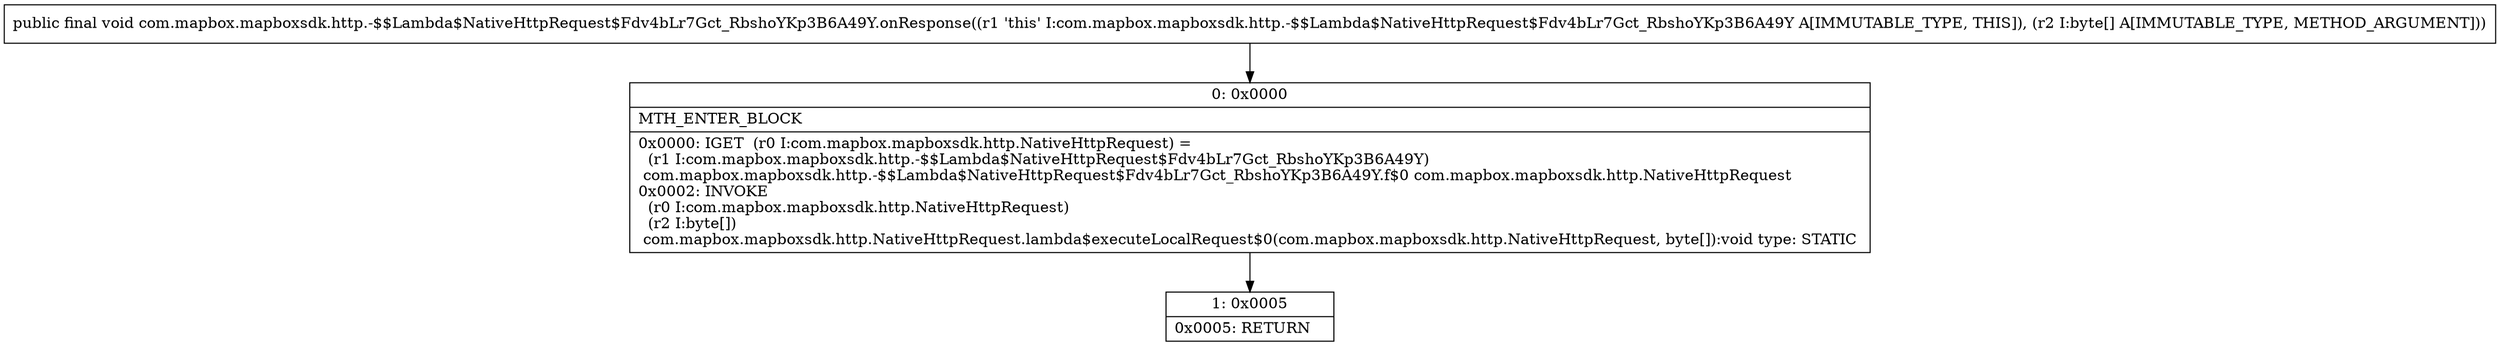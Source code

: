 digraph "CFG forcom.mapbox.mapboxsdk.http.\-$$Lambda$NativeHttpRequest$Fdv4bLr7Gct_RbshoYKp3B6A49Y.onResponse([B)V" {
Node_0 [shape=record,label="{0\:\ 0x0000|MTH_ENTER_BLOCK\l|0x0000: IGET  (r0 I:com.mapbox.mapboxsdk.http.NativeHttpRequest) = \l  (r1 I:com.mapbox.mapboxsdk.http.\-$$Lambda$NativeHttpRequest$Fdv4bLr7Gct_RbshoYKp3B6A49Y)\l com.mapbox.mapboxsdk.http.\-$$Lambda$NativeHttpRequest$Fdv4bLr7Gct_RbshoYKp3B6A49Y.f$0 com.mapbox.mapboxsdk.http.NativeHttpRequest \l0x0002: INVOKE  \l  (r0 I:com.mapbox.mapboxsdk.http.NativeHttpRequest)\l  (r2 I:byte[])\l com.mapbox.mapboxsdk.http.NativeHttpRequest.lambda$executeLocalRequest$0(com.mapbox.mapboxsdk.http.NativeHttpRequest, byte[]):void type: STATIC \l}"];
Node_1 [shape=record,label="{1\:\ 0x0005|0x0005: RETURN   \l}"];
MethodNode[shape=record,label="{public final void com.mapbox.mapboxsdk.http.\-$$Lambda$NativeHttpRequest$Fdv4bLr7Gct_RbshoYKp3B6A49Y.onResponse((r1 'this' I:com.mapbox.mapboxsdk.http.\-$$Lambda$NativeHttpRequest$Fdv4bLr7Gct_RbshoYKp3B6A49Y A[IMMUTABLE_TYPE, THIS]), (r2 I:byte[] A[IMMUTABLE_TYPE, METHOD_ARGUMENT])) }"];
MethodNode -> Node_0;
Node_0 -> Node_1;
}

